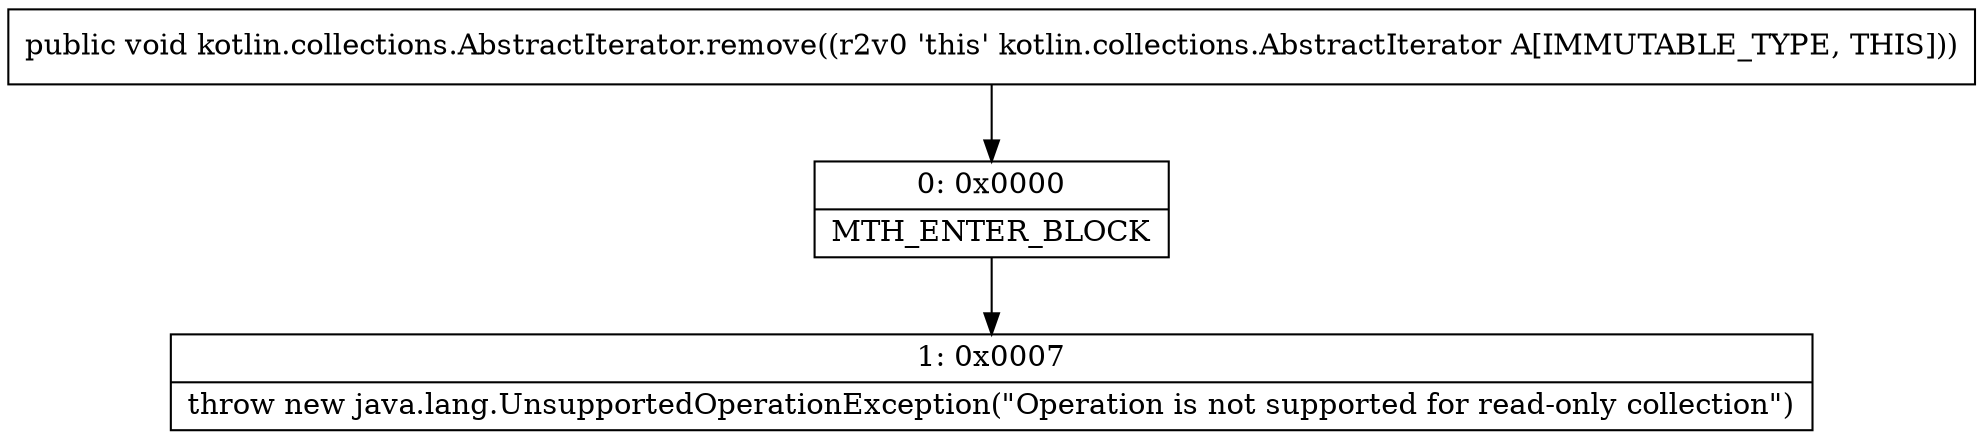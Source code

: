 digraph "CFG forkotlin.collections.AbstractIterator.remove()V" {
Node_0 [shape=record,label="{0\:\ 0x0000|MTH_ENTER_BLOCK\l}"];
Node_1 [shape=record,label="{1\:\ 0x0007|throw new java.lang.UnsupportedOperationException(\"Operation is not supported for read\-only collection\")\l}"];
MethodNode[shape=record,label="{public void kotlin.collections.AbstractIterator.remove((r2v0 'this' kotlin.collections.AbstractIterator A[IMMUTABLE_TYPE, THIS])) }"];
MethodNode -> Node_0;
Node_0 -> Node_1;
}

